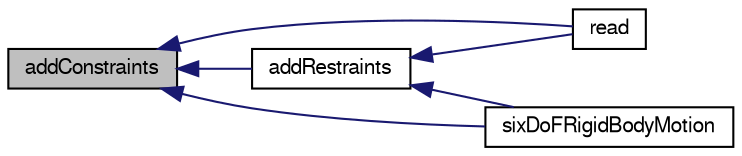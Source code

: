 digraph "addConstraints"
{
  bgcolor="transparent";
  edge [fontname="FreeSans",fontsize="10",labelfontname="FreeSans",labelfontsize="10"];
  node [fontname="FreeSans",fontsize="10",shape=record];
  rankdir="LR";
  Node1495 [label="addConstraints",height=0.2,width=0.4,color="black", fillcolor="grey75", style="filled", fontcolor="black"];
  Node1495 -> Node1496 [dir="back",color="midnightblue",fontsize="10",style="solid",fontname="FreeSans"];
  Node1496 [label="addRestraints",height=0.2,width=0.4,color="black",URL="$a29530.html#aab527a28d55b5ef6f92763390ca4f50d",tooltip="Add restraints to the motion, public to allow external. "];
  Node1496 -> Node1497 [dir="back",color="midnightblue",fontsize="10",style="solid",fontname="FreeSans"];
  Node1497 [label="read",height=0.2,width=0.4,color="black",URL="$a29530.html#a6ce0c64db98eb6144d363dbfc86104eb",tooltip="Read coefficients dictionary and update system parameters,. "];
  Node1496 -> Node1498 [dir="back",color="midnightblue",fontsize="10",style="solid",fontname="FreeSans"];
  Node1498 [label="sixDoFRigidBodyMotion",height=0.2,width=0.4,color="black",URL="$a29530.html#afaa54b33e7778659eee2b572e10012af",tooltip="Construct from constant and state dictionaries. "];
  Node1495 -> Node1497 [dir="back",color="midnightblue",fontsize="10",style="solid",fontname="FreeSans"];
  Node1495 -> Node1498 [dir="back",color="midnightblue",fontsize="10",style="solid",fontname="FreeSans"];
}
